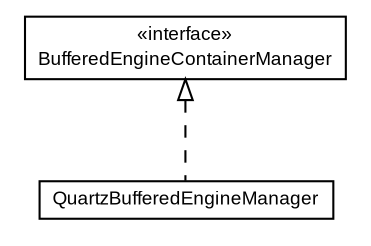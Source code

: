 #!/usr/local/bin/dot
#
# Class diagram 
# Generated by UmlGraph version 4.6 (http://www.spinellis.gr/sw/umlgraph)
#

digraph G {
	edge [fontname="arial",fontsize=10,labelfontname="arial",labelfontsize=10];
	node [fontname="arial",fontsize=10,shape=plaintext];
	// com.octo.captcha.engine.bufferedengine.manager.QuartzBufferedEngineManager
	c34 [label=<<table border="0" cellborder="1" cellspacing="0" cellpadding="2" port="p" href="./QuartzBufferedEngineManager.html">
		<tr><td><table border="0" cellspacing="0" cellpadding="1">
			<tr><td> QuartzBufferedEngineManager </td></tr>
		</table></td></tr>
		</table>>, fontname="arial", fontcolor="black", fontsize=9.0];
	// com.octo.captcha.engine.bufferedengine.manager.BufferedEngineContainerManager
	c35 [label=<<table border="0" cellborder="1" cellspacing="0" cellpadding="2" port="p" href="./BufferedEngineContainerManager.html">
		<tr><td><table border="0" cellspacing="0" cellpadding="1">
			<tr><td> &laquo;interface&raquo; </td></tr>
			<tr><td> BufferedEngineContainerManager </td></tr>
		</table></td></tr>
		</table>>, fontname="arial", fontcolor="black", fontsize=9.0];
	//com.octo.captcha.engine.bufferedengine.manager.QuartzBufferedEngineManager implements com.octo.captcha.engine.bufferedengine.manager.BufferedEngineContainerManager
	c35:p -> c34:p [dir=back,arrowtail=empty,style=dashed];
}

